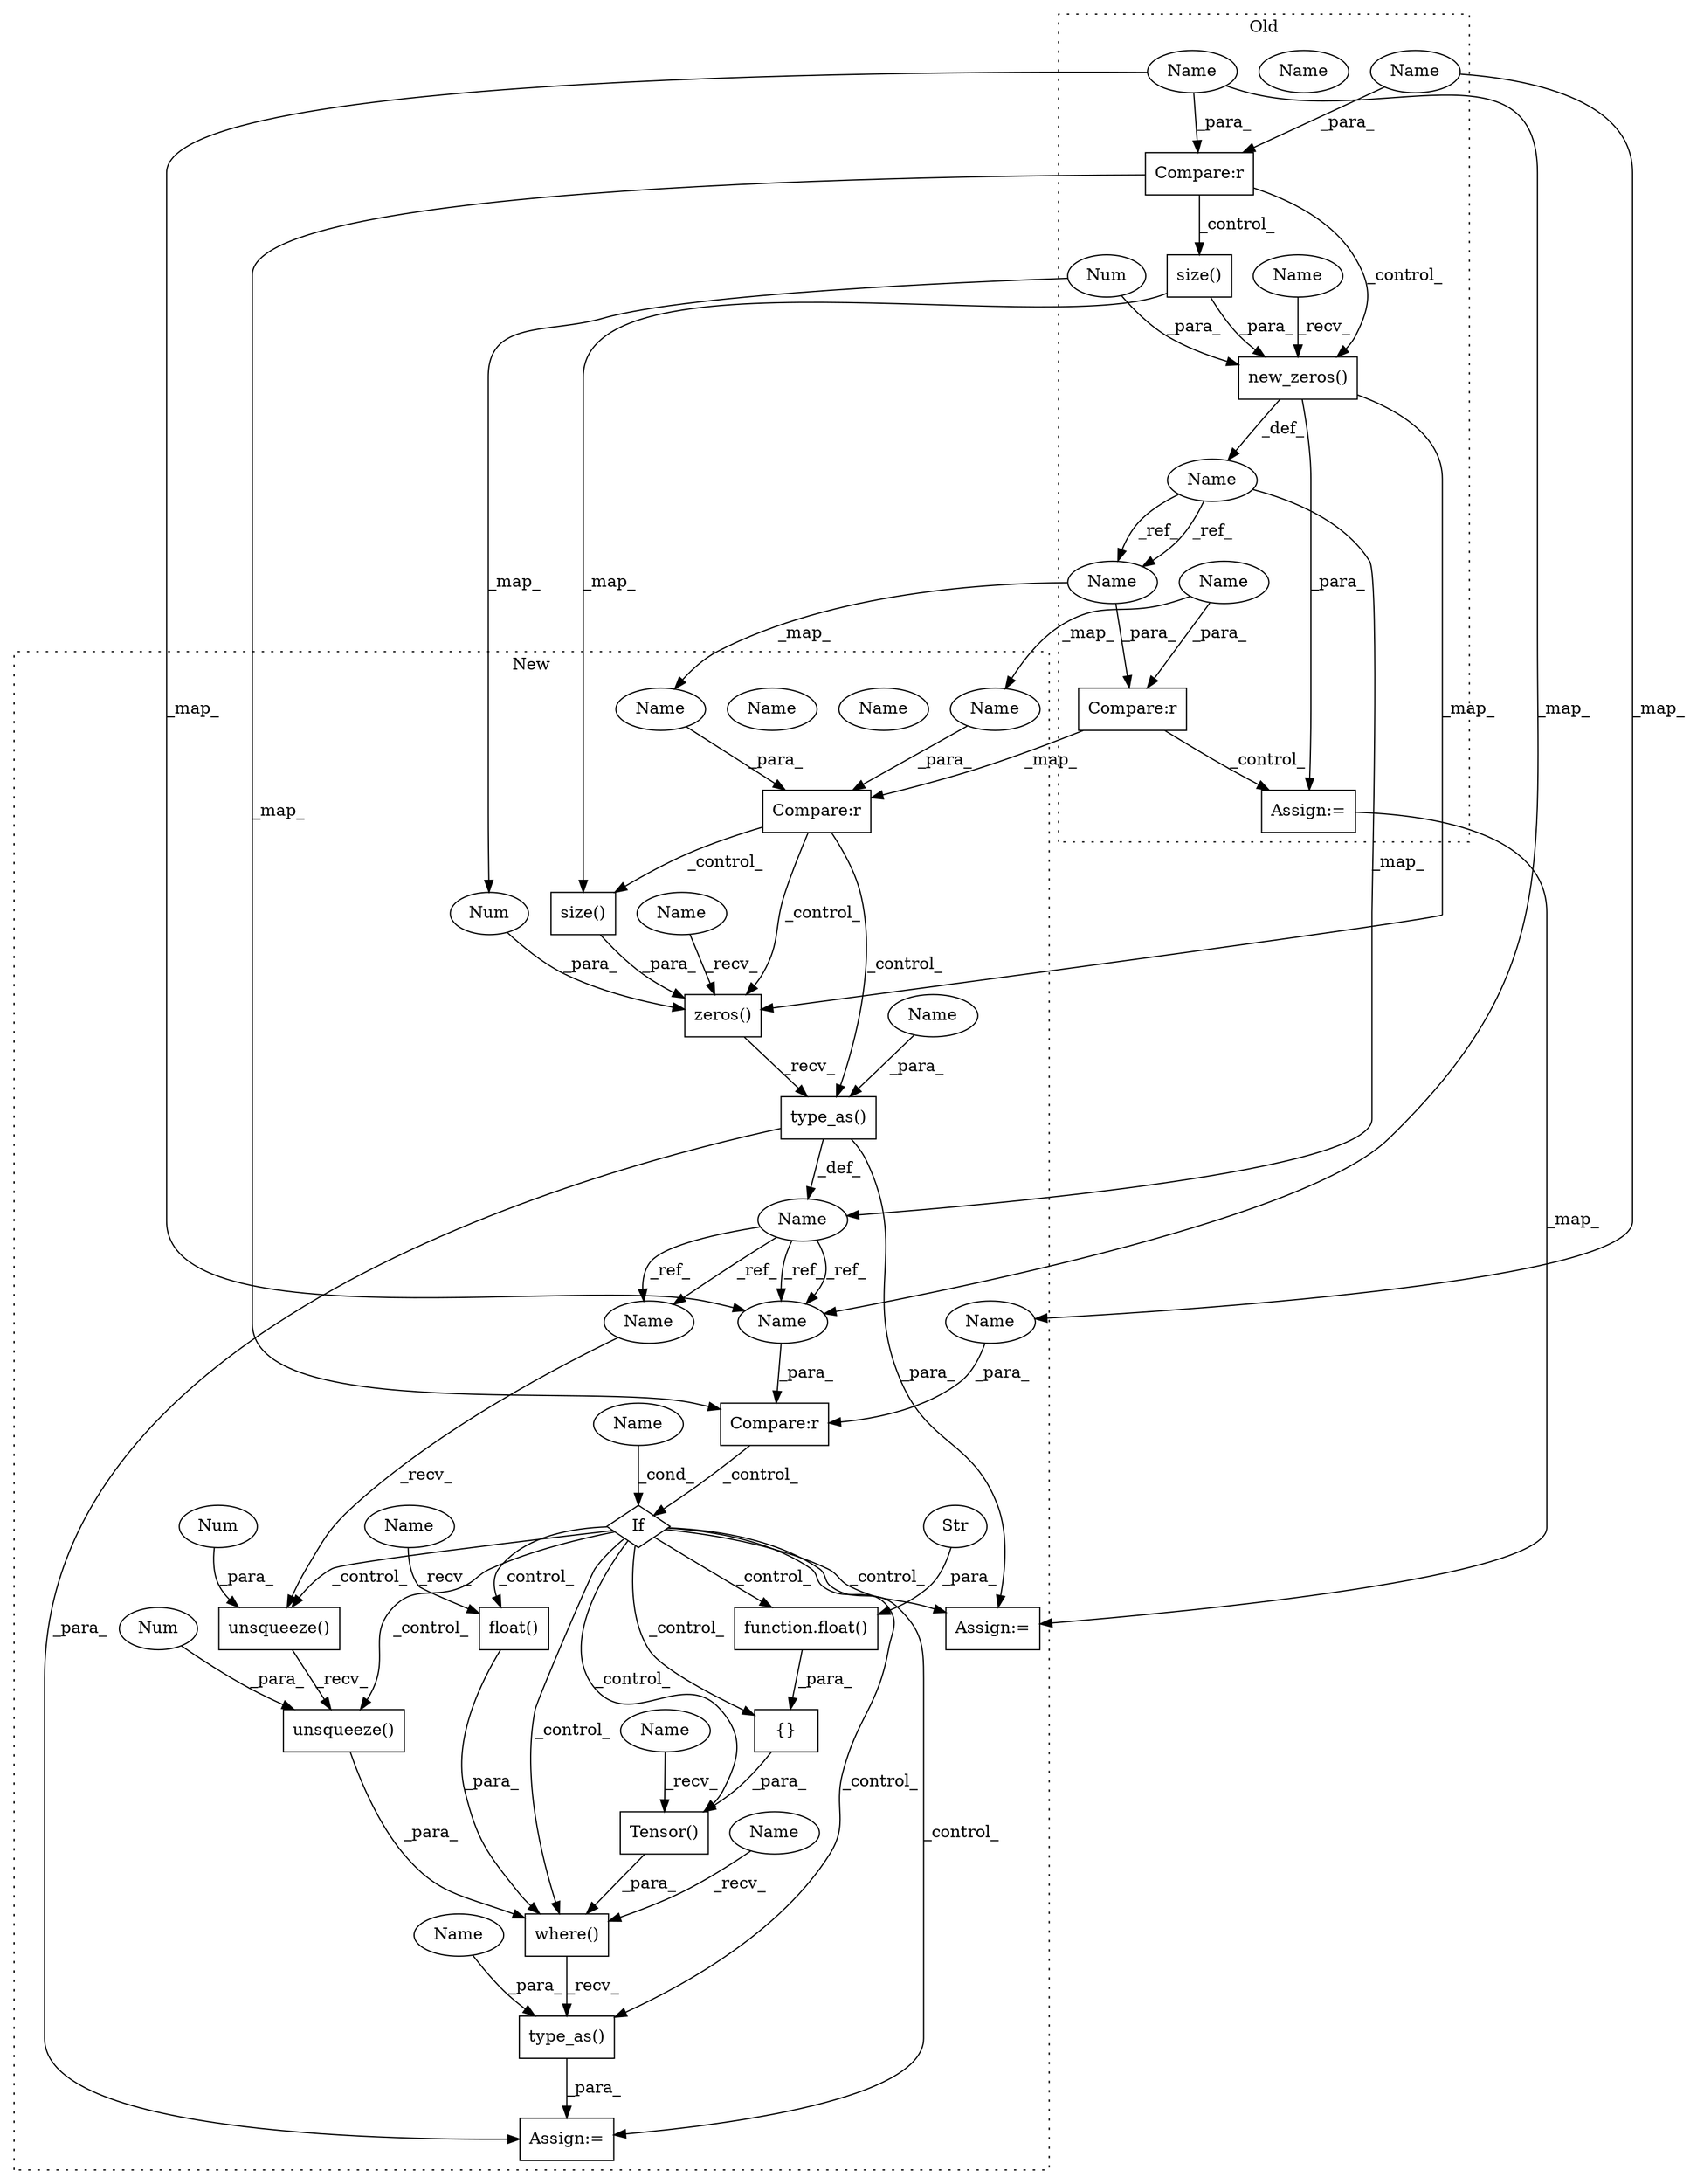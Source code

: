 digraph G {
subgraph cluster0 {
1 [label="new_zeros()" a="75" s="6462,6516" l="27,1" shape="box"];
3 [label="size()" a="75" s="6489,6512" l="22,1" shape="box"];
6 [label="Num" a="76" s="6515" l="1" shape="ellipse"];
8 [label="Compare:r" a="40" s="6765" l="28" shape="box"];
14 [label="Compare:r" a="40" s="6368" l="28" shape="box"];
25 [label="Name" a="87" s="6414" l="16" shape="ellipse"];
28 [label="Assign:=" a="68" s="6949" l="3" shape="box"];
30 [label="Name" a="87" s="6462" l="16" shape="ellipse"];
31 [label="Name" a="87" s="6368" l="16" shape="ellipse"];
32 [label="Name" a="87" s="6765" l="16" shape="ellipse"];
43 [label="Name" a="87" s="6765" l="16" shape="ellipse"];
47 [label="Name" a="87" s="6789" l="4" shape="ellipse"];
48 [label="Name" a="87" s="6392" l="4" shape="ellipse"];
label = "Old";
style="dotted";
}
subgraph cluster1 {
2 [label="zeros()" a="75" s="6483,6522" l="12,1" shape="box"];
4 [label="size()" a="75" s="6495,6518" l="22,1" shape="box"];
5 [label="Num" a="76" s="6521" l="1" shape="ellipse"];
7 [label="Compare:r" a="40" s="6368" l="28" shape="box"];
9 [label="If" a="96" s="7109" l="3" shape="diamond"];
10 [label="Name" a="87" s="7112" l="15" shape="ellipse"];
11 [label="float()" a="75" s="7308" l="20" shape="box"];
12 [label="Tensor()" a="75" s="7257,7285" l="13,1" shape="box"];
13 [label="{}" a="59" s="7270,7284" l="1,0" shape="box"];
15 [label="Compare:r" a="40" s="6937" l="28" shape="box"];
16 [label="type_as()" a="75" s="7160,7367" l="195,1" shape="box"];
17 [label="function.float()" a="75" s="7271,7283" l="6,1" shape="box"];
18 [label="Str" a="66" s="7277" l="6" shape="ellipse"];
19 [label="type_as()" a="75" s="6483,6548" l="49,1" shape="box"];
20 [label="where()" a="75" s="7160,7328" l="33,18" shape="box"];
21 [label="unsqueeze()" a="75" s="7193,7234" l="40,1" shape="box"];
22 [label="Num" a="76" s="7233" l="1" shape="ellipse"];
23 [label="unsqueeze()" a="75" s="7193,7221" l="27,1" shape="box"];
24 [label="Name" a="87" s="6414" l="16" shape="ellipse"];
26 [label="Num" a="76" s="7220" l="1" shape="ellipse"];
27 [label="Assign:=" a="68" s="7157" l="3" shape="box"];
29 [label="Assign:=" a="68" s="7415" l="3" shape="box"];
33 [label="Name" a="87" s="6392" l="4" shape="ellipse"];
34 [label="Name" a="87" s="6961" l="4" shape="ellipse"];
35 [label="Name" a="87" s="7193" l="16" shape="ellipse"];
36 [label="Name" a="87" s="6937" l="16" shape="ellipse"];
37 [label="Name" a="87" s="6532" l="16" shape="ellipse"];
38 [label="Name" a="87" s="6368" l="16" shape="ellipse"];
39 [label="Name" a="87" s="6937" l="16" shape="ellipse"];
40 [label="Name" a="87" s="7193" l="16" shape="ellipse"];
41 [label="Name" a="87" s="7355" l="12" shape="ellipse"];
42 [label="Name" a="87" s="7308" l="12" shape="ellipse"];
44 [label="Name" a="87" s="7160" l="5" shape="ellipse"];
45 [label="Name" a="87" s="7257" l="5" shape="ellipse"];
46 [label="Name" a="87" s="6483" l="5" shape="ellipse"];
label = "New";
style="dotted";
}
1 -> 25 [label="_def_"];
1 -> 28 [label="_para_"];
1 -> 2 [label="_map_"];
2 -> 19 [label="_recv_"];
3 -> 1 [label="_para_"];
3 -> 4 [label="_map_"];
4 -> 2 [label="_para_"];
5 -> 2 [label="_para_"];
6 -> 5 [label="_map_"];
6 -> 1 [label="_para_"];
7 -> 4 [label="_control_"];
7 -> 19 [label="_control_"];
7 -> 2 [label="_control_"];
8 -> 28 [label="_control_"];
8 -> 7 [label="_map_"];
9 -> 27 [label="_control_"];
9 -> 20 [label="_control_"];
9 -> 29 [label="_control_"];
9 -> 11 [label="_control_"];
9 -> 16 [label="_control_"];
9 -> 17 [label="_control_"];
9 -> 13 [label="_control_"];
9 -> 21 [label="_control_"];
9 -> 23 [label="_control_"];
9 -> 12 [label="_control_"];
10 -> 9 [label="_cond_"];
11 -> 20 [label="_para_"];
12 -> 20 [label="_para_"];
13 -> 12 [label="_para_"];
14 -> 1 [label="_control_"];
14 -> 15 [label="_map_"];
14 -> 3 [label="_control_"];
15 -> 9 [label="_control_"];
16 -> 27 [label="_para_"];
17 -> 13 [label="_para_"];
18 -> 17 [label="_para_"];
19 -> 29 [label="_para_"];
19 -> 24 [label="_def_"];
19 -> 27 [label="_para_"];
20 -> 16 [label="_recv_"];
21 -> 20 [label="_para_"];
22 -> 21 [label="_para_"];
23 -> 21 [label="_recv_"];
24 -> 40 [label="_ref_"];
24 -> 39 [label="_ref_"];
24 -> 40 [label="_ref_"];
24 -> 39 [label="_ref_"];
25 -> 43 [label="_ref_"];
25 -> 43 [label="_ref_"];
25 -> 24 [label="_map_"];
26 -> 23 [label="_para_"];
28 -> 29 [label="_map_"];
30 -> 1 [label="_recv_"];
31 -> 39 [label="_map_"];
31 -> 14 [label="_para_"];
31 -> 39 [label="_map_"];
33 -> 7 [label="_para_"];
34 -> 15 [label="_para_"];
37 -> 19 [label="_para_"];
38 -> 7 [label="_para_"];
39 -> 15 [label="_para_"];
40 -> 23 [label="_recv_"];
41 -> 16 [label="_para_"];
42 -> 11 [label="_recv_"];
43 -> 38 [label="_map_"];
43 -> 8 [label="_para_"];
44 -> 20 [label="_recv_"];
45 -> 12 [label="_recv_"];
46 -> 2 [label="_recv_"];
47 -> 33 [label="_map_"];
47 -> 8 [label="_para_"];
48 -> 34 [label="_map_"];
48 -> 14 [label="_para_"];
}